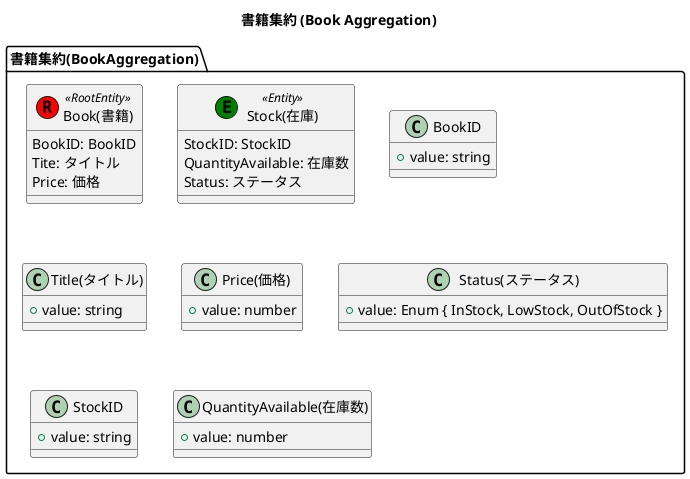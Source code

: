 @startuml BookAggregation

title 書籍集約 (Book Aggregation)

package "書籍集約(BookAggregation)"{
    ' エンティティの定義
    class "Book(書籍)" as Book << (R,Red) RootEntity >> {
        BookID: BookID
        Tite: タイトル
        Price: 価格
    }

    class "Stock(在庫)" as Stock << (E,green) Entity >> {
        StockID: StockID
        QuantityAvailable: 在庫数
        Status: ステータス
    }

    ' 属性の定義
    class "BookID" as BookID {
        + value: string
    }

    class "Title(タイトル)" as Title {
        + value: string
    }

    class "Price(価格)" as Price {
        + value: number
    }

    class "Status(ステータス)" as Status {
        + value: Enum { InStock, LowStock, OutOfStock }
    }

    class "StockID" as StockID {
        + value: string
    }

    class "QuantityAvailable(在庫数)" as QuantityAvailable {
        + value: number
    }
}

@endiml